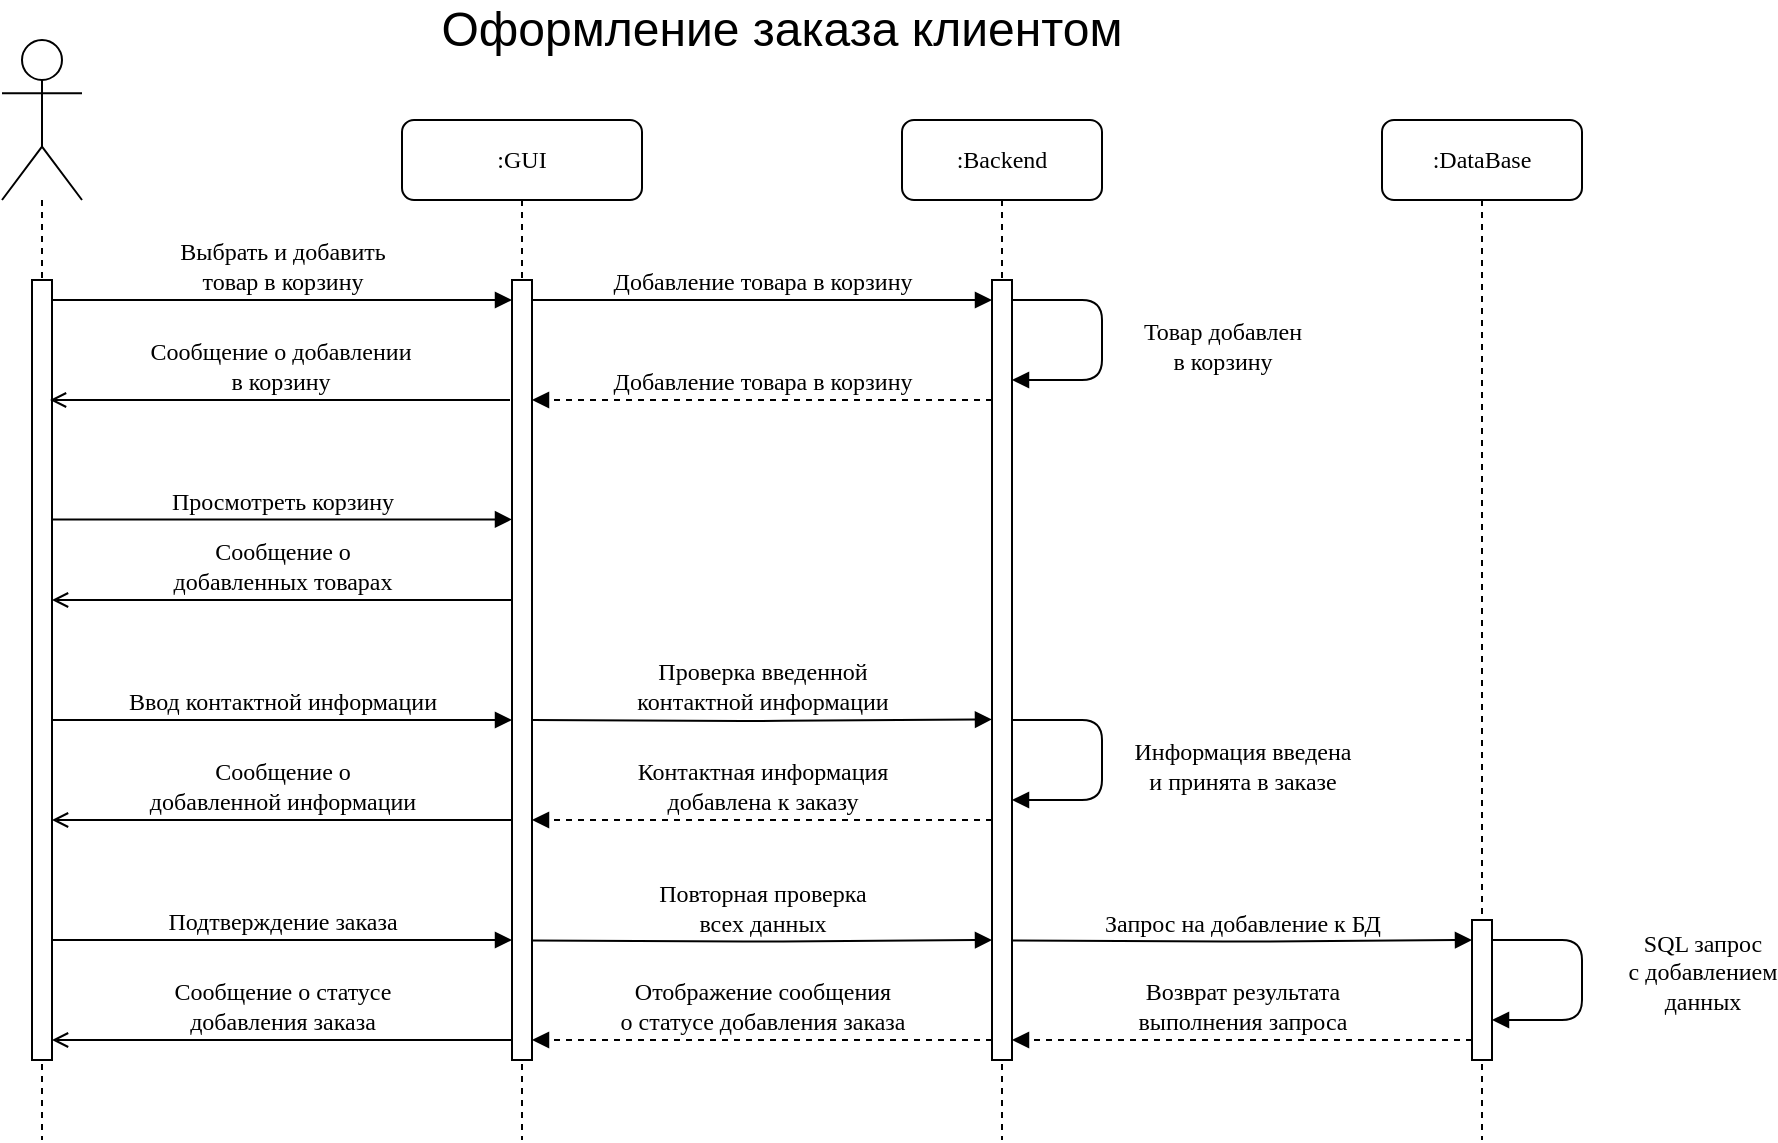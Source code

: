 <mxfile version="26.1.0">
  <diagram name="Page-1" id="13e1069c-82ec-6db2-03f1-153e76fe0fe0">
    <mxGraphModel dx="1386" dy="791" grid="1" gridSize="10" guides="1" tooltips="1" connect="1" arrows="1" fold="1" page="1" pageScale="1" pageWidth="1100" pageHeight="850" background="none" math="0" shadow="0">
      <root>
        <mxCell id="0" />
        <mxCell id="1" parent="0" />
        <mxCell id="7baba1c4bc27f4b0-2" value=":Backend" style="shape=umlLifeline;perimeter=lifelinePerimeter;whiteSpace=wrap;html=1;container=1;collapsible=0;recursiveResize=0;outlineConnect=0;rounded=1;shadow=0;comic=0;labelBackgroundColor=none;strokeWidth=1;fontFamily=Verdana;fontSize=12;align=center;" parent="1" vertex="1">
          <mxGeometry x="610" y="80" width="100" height="510" as="geometry" />
        </mxCell>
        <mxCell id="7baba1c4bc27f4b0-10" value="" style="html=1;points=[];perimeter=orthogonalPerimeter;rounded=0;shadow=0;comic=0;labelBackgroundColor=none;strokeWidth=1;fontFamily=Verdana;fontSize=12;align=center;" parent="7baba1c4bc27f4b0-2" vertex="1">
          <mxGeometry x="45" y="80" width="10" height="390" as="geometry" />
        </mxCell>
        <mxCell id="IunVFM3cAtH6aakYGu1D-21" value="Проверка введенной &lt;br&gt;контактной информации" style="html=1;verticalAlign=bottom;endArrow=block;entryX=0;entryY=0;labelBackgroundColor=none;fontFamily=Verdana;fontSize=12;edgeStyle=orthogonalEdgeStyle;elbow=vertical;" edge="1" parent="7baba1c4bc27f4b0-2">
          <mxGeometry relative="1" as="geometry">
            <mxPoint x="-185" y="300" as="sourcePoint" />
            <mxPoint x="45" y="299.71" as="targetPoint" />
          </mxGeometry>
        </mxCell>
        <mxCell id="IunVFM3cAtH6aakYGu1D-25" value="Информация введена&lt;br&gt;и принята в заказе" style="html=1;verticalAlign=bottom;endArrow=block;labelBackgroundColor=none;fontFamily=Verdana;fontSize=12;edgeStyle=orthogonalEdgeStyle;elbow=vertical;" edge="1" parent="7baba1c4bc27f4b0-2">
          <mxGeometry x="0.308" y="-70" relative="1" as="geometry">
            <mxPoint x="55" y="300" as="sourcePoint" />
            <mxPoint x="55" y="340" as="targetPoint" />
            <Array as="points">
              <mxPoint x="100" y="300" />
              <mxPoint x="100" y="340" />
            </Array>
            <mxPoint x="70" y="70" as="offset" />
          </mxGeometry>
        </mxCell>
        <mxCell id="7baba1c4bc27f4b0-3" value=":DataBase" style="shape=umlLifeline;perimeter=lifelinePerimeter;whiteSpace=wrap;html=1;container=1;collapsible=0;recursiveResize=0;outlineConnect=0;rounded=1;shadow=0;comic=0;labelBackgroundColor=none;strokeWidth=1;fontFamily=Verdana;fontSize=12;align=center;" parent="1" vertex="1">
          <mxGeometry x="850" y="80" width="100" height="510" as="geometry" />
        </mxCell>
        <mxCell id="7baba1c4bc27f4b0-13" value="" style="html=1;points=[];perimeter=orthogonalPerimeter;rounded=0;shadow=0;comic=0;labelBackgroundColor=none;strokeWidth=1;fontFamily=Verdana;fontSize=12;align=center;" parent="7baba1c4bc27f4b0-3" vertex="1">
          <mxGeometry x="45" y="400" width="10" height="70" as="geometry" />
        </mxCell>
        <mxCell id="IunVFM3cAtH6aakYGu1D-32" value="Запрос на добавление к БД" style="html=1;verticalAlign=bottom;endArrow=block;entryX=0;entryY=0;labelBackgroundColor=none;fontFamily=Verdana;fontSize=12;edgeStyle=orthogonalEdgeStyle;elbow=vertical;" edge="1" parent="7baba1c4bc27f4b0-3">
          <mxGeometry relative="1" as="geometry">
            <mxPoint x="-185" y="410.29" as="sourcePoint" />
            <mxPoint x="45" y="410" as="targetPoint" />
          </mxGeometry>
        </mxCell>
        <mxCell id="IunVFM3cAtH6aakYGu1D-33" value="SQL запрос&lt;br&gt;с добавлением&lt;br&gt;данных" style="html=1;verticalAlign=bottom;endArrow=block;labelBackgroundColor=none;fontFamily=Verdana;fontSize=12;edgeStyle=orthogonalEdgeStyle;elbow=vertical;" edge="1" parent="7baba1c4bc27f4b0-3">
          <mxGeometry x="0.308" y="-60" relative="1" as="geometry">
            <mxPoint x="55" y="410" as="sourcePoint" />
            <mxPoint x="55" y="450" as="targetPoint" />
            <Array as="points">
              <mxPoint x="100" y="410" />
              <mxPoint x="100" y="450" />
            </Array>
            <mxPoint x="60" y="60" as="offset" />
          </mxGeometry>
        </mxCell>
        <mxCell id="7baba1c4bc27f4b0-8" value=":GUI" style="shape=umlLifeline;perimeter=lifelinePerimeter;whiteSpace=wrap;html=1;container=1;collapsible=0;recursiveResize=0;outlineConnect=0;rounded=1;shadow=0;comic=0;labelBackgroundColor=none;strokeWidth=1;fontFamily=Verdana;fontSize=12;align=center;" parent="1" vertex="1">
          <mxGeometry x="360" y="80" width="120" height="510" as="geometry" />
        </mxCell>
        <mxCell id="7baba1c4bc27f4b0-9" value="" style="html=1;points=[];perimeter=orthogonalPerimeter;rounded=0;shadow=0;comic=0;labelBackgroundColor=none;strokeWidth=1;fontFamily=Verdana;fontSize=12;align=center;" parent="7baba1c4bc27f4b0-8" vertex="1">
          <mxGeometry x="55" y="80" width="10" height="390" as="geometry" />
        </mxCell>
        <mxCell id="IunVFM3cAtH6aakYGu1D-18" value="Просмотреть корзину" style="html=1;verticalAlign=bottom;endArrow=block;entryX=0;entryY=0;labelBackgroundColor=none;fontFamily=Verdana;fontSize=12;edgeStyle=orthogonalEdgeStyle;elbow=vertical;" edge="1" parent="7baba1c4bc27f4b0-8">
          <mxGeometry relative="1" as="geometry">
            <mxPoint x="-175" y="199.71" as="sourcePoint" />
            <mxPoint x="55" y="199.71" as="targetPoint" />
          </mxGeometry>
        </mxCell>
        <mxCell id="IunVFM3cAtH6aakYGu1D-30" value="Подтверждение заказа" style="html=1;verticalAlign=bottom;endArrow=block;entryX=0;entryY=0;labelBackgroundColor=none;fontFamily=Verdana;fontSize=12;edgeStyle=orthogonalEdgeStyle;elbow=vertical;" edge="1" parent="7baba1c4bc27f4b0-8">
          <mxGeometry relative="1" as="geometry">
            <mxPoint x="-175" y="410" as="sourcePoint" />
            <mxPoint x="55" y="410" as="targetPoint" />
          </mxGeometry>
        </mxCell>
        <mxCell id="7baba1c4bc27f4b0-11" value="Добавление товара в корзину" style="html=1;verticalAlign=bottom;endArrow=block;entryX=0;entryY=0;labelBackgroundColor=none;fontFamily=Verdana;fontSize=12;edgeStyle=orthogonalEdgeStyle;elbow=vertical;" parent="1" edge="1">
          <mxGeometry relative="1" as="geometry">
            <mxPoint x="425" y="170" as="sourcePoint" />
            <mxPoint x="655" y="170" as="targetPoint" />
          </mxGeometry>
        </mxCell>
        <mxCell id="7baba1c4bc27f4b0-14" value="Товар добавлен&lt;br&gt;в корзину" style="html=1;verticalAlign=bottom;endArrow=block;labelBackgroundColor=none;fontFamily=Verdana;fontSize=12;edgeStyle=orthogonalEdgeStyle;elbow=vertical;" parent="1" target="7baba1c4bc27f4b0-10" edge="1">
          <mxGeometry x="0.308" y="-60" relative="1" as="geometry">
            <mxPoint x="665" y="170" as="sourcePoint" />
            <mxPoint x="720" y="250" as="targetPoint" />
            <Array as="points">
              <mxPoint x="710" y="170" />
              <mxPoint x="710" y="210" />
            </Array>
            <mxPoint x="60" y="60" as="offset" />
          </mxGeometry>
        </mxCell>
        <mxCell id="IunVFM3cAtH6aakYGu1D-7" value="" style="shape=umlLifeline;perimeter=lifelinePerimeter;whiteSpace=wrap;html=1;container=1;dropTarget=0;collapsible=0;recursiveResize=0;outlineConnect=0;portConstraint=eastwest;newEdgeStyle={&quot;curved&quot;:0,&quot;rounded&quot;:0};participant=umlActor;size=80;" vertex="1" parent="1">
          <mxGeometry x="160" y="40" width="40" height="550" as="geometry" />
        </mxCell>
        <mxCell id="IunVFM3cAtH6aakYGu1D-8" value="" style="html=1;points=[];perimeter=orthogonalPerimeter;rounded=0;shadow=0;comic=0;labelBackgroundColor=none;strokeWidth=1;fontFamily=Verdana;fontSize=12;align=center;" vertex="1" parent="1">
          <mxGeometry x="175" y="160" width="10" height="390" as="geometry" />
        </mxCell>
        <mxCell id="IunVFM3cAtH6aakYGu1D-9" value="Выбрать и добавить &lt;br&gt;товар в корзину" style="html=1;verticalAlign=bottom;endArrow=block;entryX=0;entryY=0;labelBackgroundColor=none;fontFamily=Verdana;fontSize=12;edgeStyle=orthogonalEdgeStyle;elbow=vertical;" edge="1" parent="1">
          <mxGeometry relative="1" as="geometry">
            <mxPoint x="185" y="170" as="sourcePoint" />
            <mxPoint x="415" y="170" as="targetPoint" />
          </mxGeometry>
        </mxCell>
        <mxCell id="IunVFM3cAtH6aakYGu1D-16" value="Добавление товара в корзину" style="html=1;verticalAlign=bottom;endArrow=block;labelBackgroundColor=none;fontFamily=Verdana;fontSize=12;elbow=vertical;dashed=1;" edge="1" parent="1">
          <mxGeometry relative="1" as="geometry">
            <mxPoint x="655" y="220" as="sourcePoint" />
            <mxPoint x="425" y="220" as="targetPoint" />
          </mxGeometry>
        </mxCell>
        <mxCell id="IunVFM3cAtH6aakYGu1D-17" value="Сообщение о добавлении&lt;br&gt;в корзину" style="html=1;verticalAlign=bottom;endArrow=open;entryX=0;entryY=0;labelBackgroundColor=none;fontFamily=Verdana;fontSize=12;edgeStyle=orthogonalEdgeStyle;elbow=vertical;endFill=0;" edge="1" parent="1">
          <mxGeometry relative="1" as="geometry">
            <mxPoint x="414" y="220" as="sourcePoint" />
            <mxPoint x="184" y="220" as="targetPoint" />
          </mxGeometry>
        </mxCell>
        <mxCell id="IunVFM3cAtH6aakYGu1D-19" value="Сообщение о &lt;br&gt;добавленных товарах" style="html=1;verticalAlign=bottom;endArrow=open;entryX=0;entryY=0;labelBackgroundColor=none;fontFamily=Verdana;fontSize=12;edgeStyle=orthogonalEdgeStyle;elbow=vertical;endFill=0;" edge="1" parent="1">
          <mxGeometry relative="1" as="geometry">
            <mxPoint x="415" y="320" as="sourcePoint" />
            <mxPoint x="185" y="320" as="targetPoint" />
          </mxGeometry>
        </mxCell>
        <mxCell id="IunVFM3cAtH6aakYGu1D-20" value="Ввод контактной информации" style="html=1;verticalAlign=bottom;endArrow=block;entryX=0;entryY=0;labelBackgroundColor=none;fontFamily=Verdana;fontSize=12;edgeStyle=orthogonalEdgeStyle;elbow=vertical;" edge="1" parent="1">
          <mxGeometry relative="1" as="geometry">
            <mxPoint x="185" y="380" as="sourcePoint" />
            <mxPoint x="415" y="380" as="targetPoint" />
          </mxGeometry>
        </mxCell>
        <mxCell id="IunVFM3cAtH6aakYGu1D-27" value="Контактная информация&lt;br&gt;добавлена к заказу" style="html=1;verticalAlign=bottom;endArrow=block;labelBackgroundColor=none;fontFamily=Verdana;fontSize=12;elbow=vertical;dashed=1;" edge="1" parent="1">
          <mxGeometry relative="1" as="geometry">
            <mxPoint x="655" y="430" as="sourcePoint" />
            <mxPoint x="425" y="430" as="targetPoint" />
          </mxGeometry>
        </mxCell>
        <mxCell id="IunVFM3cAtH6aakYGu1D-28" value="Сообщение о &lt;br&gt;добавленной информации" style="html=1;verticalAlign=bottom;endArrow=open;entryX=0;entryY=0;labelBackgroundColor=none;fontFamily=Verdana;fontSize=12;edgeStyle=orthogonalEdgeStyle;elbow=vertical;endFill=0;" edge="1" parent="1">
          <mxGeometry x="0.002" relative="1" as="geometry">
            <mxPoint x="415" y="430" as="sourcePoint" />
            <mxPoint x="185" y="430" as="targetPoint" />
            <mxPoint as="offset" />
          </mxGeometry>
        </mxCell>
        <mxCell id="IunVFM3cAtH6aakYGu1D-31" value="Повторная проверка&lt;br&gt;всех данных" style="html=1;verticalAlign=bottom;endArrow=block;entryX=0;entryY=0;labelBackgroundColor=none;fontFamily=Verdana;fontSize=12;edgeStyle=orthogonalEdgeStyle;elbow=vertical;" edge="1" parent="1">
          <mxGeometry relative="1" as="geometry">
            <mxPoint x="425" y="490.29" as="sourcePoint" />
            <mxPoint x="655" y="490" as="targetPoint" />
          </mxGeometry>
        </mxCell>
        <mxCell id="IunVFM3cAtH6aakYGu1D-34" value="Возврат результата&lt;br&gt;выполнения запроса" style="html=1;verticalAlign=bottom;endArrow=block;labelBackgroundColor=none;fontFamily=Verdana;fontSize=12;elbow=vertical;dashed=1;" edge="1" parent="1">
          <mxGeometry x="0.002" relative="1" as="geometry">
            <mxPoint x="895" y="540" as="sourcePoint" />
            <mxPoint x="665" y="540" as="targetPoint" />
            <mxPoint as="offset" />
          </mxGeometry>
        </mxCell>
        <mxCell id="IunVFM3cAtH6aakYGu1D-35" value="Отображение сообщения&lt;br&gt;о статусе добавления заказа" style="html=1;verticalAlign=bottom;endArrow=block;labelBackgroundColor=none;fontFamily=Verdana;fontSize=12;elbow=vertical;dashed=1;" edge="1" parent="1">
          <mxGeometry relative="1" as="geometry">
            <mxPoint x="655" y="540" as="sourcePoint" />
            <mxPoint x="425" y="540" as="targetPoint" />
          </mxGeometry>
        </mxCell>
        <mxCell id="IunVFM3cAtH6aakYGu1D-37" value="Сообщение о статусе&lt;br&gt;добавления заказа" style="html=1;verticalAlign=bottom;endArrow=open;entryX=0;entryY=0;labelBackgroundColor=none;fontFamily=Verdana;fontSize=12;edgeStyle=orthogonalEdgeStyle;elbow=vertical;endFill=0;" edge="1" parent="1">
          <mxGeometry x="0.002" relative="1" as="geometry">
            <mxPoint x="415" y="540" as="sourcePoint" />
            <mxPoint x="185" y="540" as="targetPoint" />
            <mxPoint as="offset" />
          </mxGeometry>
        </mxCell>
        <mxCell id="IunVFM3cAtH6aakYGu1D-38" value="&lt;font style=&quot;font-size: 24px;&quot;&gt;Оформление заказа клиентом&lt;/font&gt;" style="text;html=1;align=center;verticalAlign=middle;whiteSpace=wrap;rounded=0;" vertex="1" parent="1">
          <mxGeometry x="355" y="20" width="390" height="30" as="geometry" />
        </mxCell>
      </root>
    </mxGraphModel>
  </diagram>
</mxfile>
